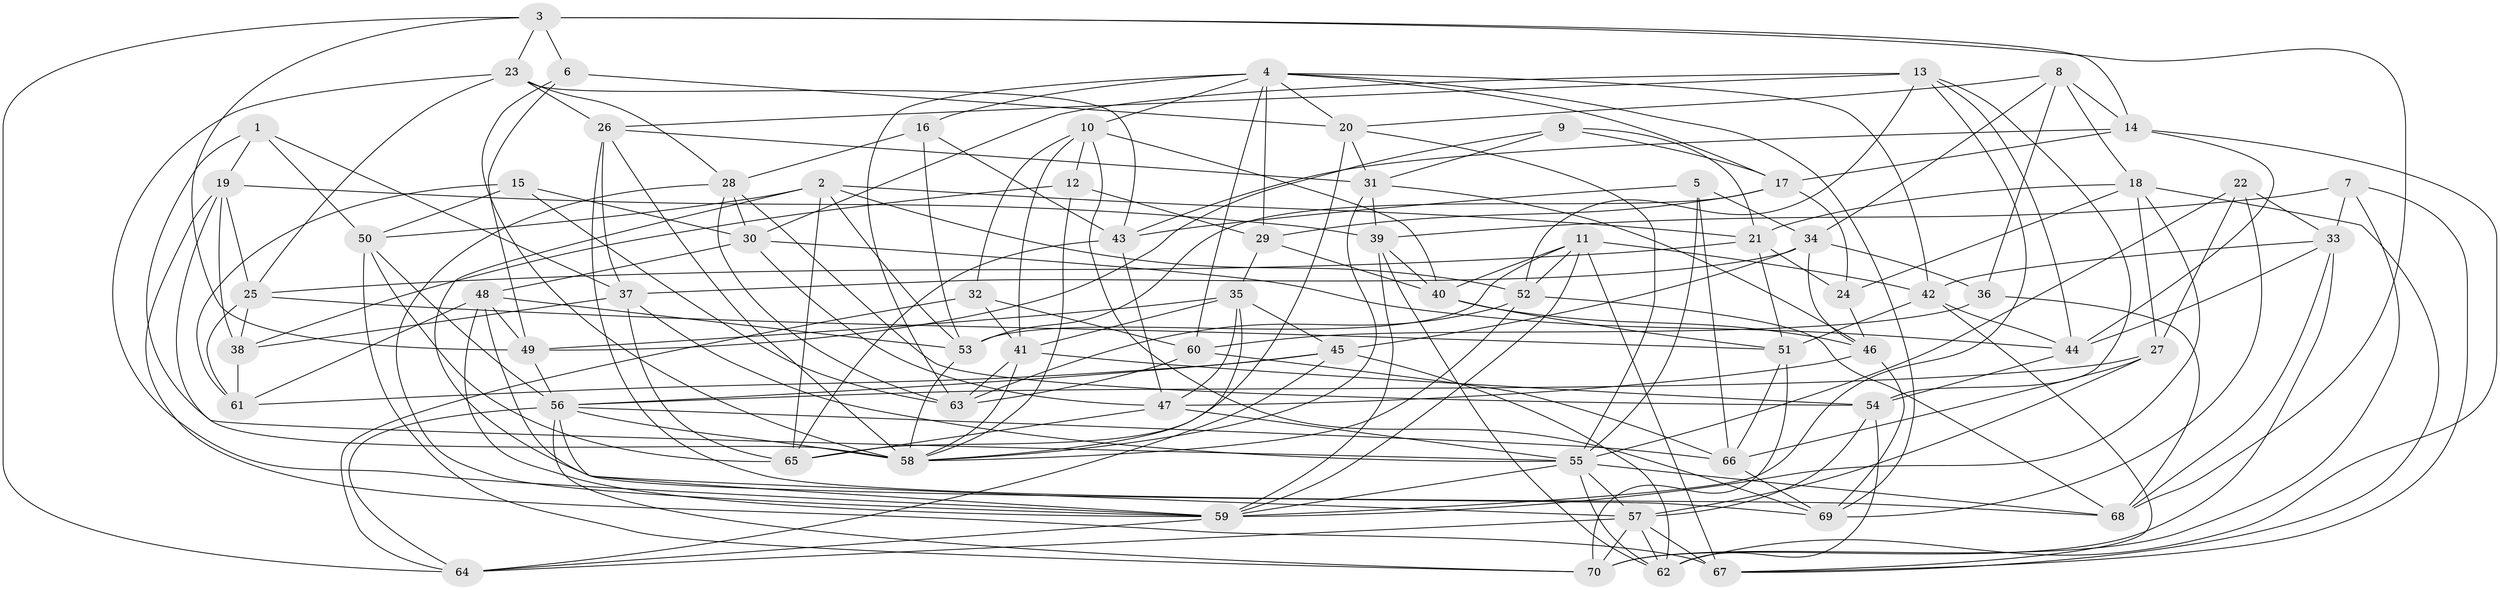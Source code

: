 // original degree distribution, {4: 1.0}
// Generated by graph-tools (version 1.1) at 2025/27/03/09/25 03:27:01]
// undirected, 70 vertices, 205 edges
graph export_dot {
graph [start="1"]
  node [color=gray90,style=filled];
  1;
  2;
  3;
  4;
  5;
  6;
  7;
  8;
  9;
  10;
  11;
  12;
  13;
  14;
  15;
  16;
  17;
  18;
  19;
  20;
  21;
  22;
  23;
  24;
  25;
  26;
  27;
  28;
  29;
  30;
  31;
  32;
  33;
  34;
  35;
  36;
  37;
  38;
  39;
  40;
  41;
  42;
  43;
  44;
  45;
  46;
  47;
  48;
  49;
  50;
  51;
  52;
  53;
  54;
  55;
  56;
  57;
  58;
  59;
  60;
  61;
  62;
  63;
  64;
  65;
  66;
  67;
  68;
  69;
  70;
  1 -- 19 [weight=1.0];
  1 -- 37 [weight=1.0];
  1 -- 50 [weight=1.0];
  1 -- 55 [weight=1.0];
  2 -- 21 [weight=1.0];
  2 -- 50 [weight=1.0];
  2 -- 52 [weight=1.0];
  2 -- 53 [weight=1.0];
  2 -- 65 [weight=1.0];
  2 -- 69 [weight=1.0];
  3 -- 6 [weight=1.0];
  3 -- 14 [weight=1.0];
  3 -- 23 [weight=1.0];
  3 -- 49 [weight=1.0];
  3 -- 64 [weight=1.0];
  3 -- 68 [weight=1.0];
  4 -- 10 [weight=1.0];
  4 -- 16 [weight=1.0];
  4 -- 17 [weight=1.0];
  4 -- 20 [weight=1.0];
  4 -- 29 [weight=2.0];
  4 -- 42 [weight=1.0];
  4 -- 60 [weight=1.0];
  4 -- 63 [weight=1.0];
  4 -- 69 [weight=1.0];
  5 -- 34 [weight=1.0];
  5 -- 43 [weight=1.0];
  5 -- 55 [weight=1.0];
  5 -- 66 [weight=1.0];
  6 -- 20 [weight=1.0];
  6 -- 49 [weight=1.0];
  6 -- 58 [weight=1.0];
  7 -- 33 [weight=1.0];
  7 -- 39 [weight=1.0];
  7 -- 67 [weight=1.0];
  7 -- 70 [weight=1.0];
  8 -- 14 [weight=1.0];
  8 -- 18 [weight=1.0];
  8 -- 20 [weight=1.0];
  8 -- 34 [weight=1.0];
  8 -- 36 [weight=2.0];
  9 -- 17 [weight=1.0];
  9 -- 21 [weight=1.0];
  9 -- 31 [weight=1.0];
  9 -- 49 [weight=1.0];
  10 -- 12 [weight=1.0];
  10 -- 32 [weight=1.0];
  10 -- 40 [weight=1.0];
  10 -- 41 [weight=1.0];
  10 -- 69 [weight=1.0];
  11 -- 40 [weight=1.0];
  11 -- 42 [weight=1.0];
  11 -- 52 [weight=1.0];
  11 -- 53 [weight=1.0];
  11 -- 59 [weight=1.0];
  11 -- 67 [weight=1.0];
  12 -- 29 [weight=1.0];
  12 -- 38 [weight=1.0];
  12 -- 58 [weight=1.0];
  13 -- 26 [weight=1.0];
  13 -- 30 [weight=1.0];
  13 -- 44 [weight=1.0];
  13 -- 52 [weight=1.0];
  13 -- 54 [weight=1.0];
  13 -- 59 [weight=1.0];
  14 -- 17 [weight=1.0];
  14 -- 43 [weight=1.0];
  14 -- 44 [weight=1.0];
  14 -- 62 [weight=1.0];
  15 -- 30 [weight=1.0];
  15 -- 50 [weight=1.0];
  15 -- 61 [weight=1.0];
  15 -- 63 [weight=1.0];
  16 -- 28 [weight=1.0];
  16 -- 43 [weight=1.0];
  16 -- 53 [weight=1.0];
  17 -- 24 [weight=1.0];
  17 -- 29 [weight=1.0];
  17 -- 53 [weight=1.0];
  18 -- 21 [weight=1.0];
  18 -- 24 [weight=1.0];
  18 -- 27 [weight=1.0];
  18 -- 59 [weight=1.0];
  18 -- 67 [weight=1.0];
  19 -- 25 [weight=1.0];
  19 -- 38 [weight=1.0];
  19 -- 39 [weight=1.0];
  19 -- 58 [weight=1.0];
  19 -- 67 [weight=1.0];
  20 -- 31 [weight=1.0];
  20 -- 55 [weight=1.0];
  20 -- 65 [weight=1.0];
  21 -- 24 [weight=1.0];
  21 -- 25 [weight=1.0];
  21 -- 51 [weight=1.0];
  22 -- 27 [weight=1.0];
  22 -- 33 [weight=1.0];
  22 -- 55 [weight=1.0];
  22 -- 69 [weight=1.0];
  23 -- 25 [weight=1.0];
  23 -- 26 [weight=1.0];
  23 -- 28 [weight=1.0];
  23 -- 43 [weight=1.0];
  23 -- 59 [weight=1.0];
  24 -- 46 [weight=1.0];
  25 -- 38 [weight=1.0];
  25 -- 51 [weight=1.0];
  25 -- 61 [weight=1.0];
  26 -- 31 [weight=1.0];
  26 -- 37 [weight=1.0];
  26 -- 58 [weight=1.0];
  26 -- 68 [weight=1.0];
  27 -- 56 [weight=2.0];
  27 -- 57 [weight=1.0];
  27 -- 66 [weight=1.0];
  28 -- 30 [weight=1.0];
  28 -- 54 [weight=1.0];
  28 -- 59 [weight=1.0];
  28 -- 63 [weight=1.0];
  29 -- 35 [weight=1.0];
  29 -- 40 [weight=1.0];
  30 -- 44 [weight=1.0];
  30 -- 47 [weight=1.0];
  30 -- 48 [weight=1.0];
  31 -- 39 [weight=1.0];
  31 -- 46 [weight=1.0];
  31 -- 58 [weight=1.0];
  32 -- 41 [weight=1.0];
  32 -- 60 [weight=1.0];
  32 -- 64 [weight=1.0];
  33 -- 42 [weight=1.0];
  33 -- 44 [weight=1.0];
  33 -- 68 [weight=1.0];
  33 -- 70 [weight=1.0];
  34 -- 36 [weight=1.0];
  34 -- 37 [weight=1.0];
  34 -- 45 [weight=1.0];
  34 -- 46 [weight=1.0];
  35 -- 41 [weight=1.0];
  35 -- 45 [weight=1.0];
  35 -- 47 [weight=1.0];
  35 -- 49 [weight=1.0];
  35 -- 58 [weight=1.0];
  36 -- 60 [weight=2.0];
  36 -- 68 [weight=1.0];
  37 -- 38 [weight=1.0];
  37 -- 55 [weight=1.0];
  37 -- 65 [weight=1.0];
  38 -- 61 [weight=2.0];
  39 -- 40 [weight=1.0];
  39 -- 59 [weight=1.0];
  39 -- 62 [weight=1.0];
  40 -- 46 [weight=1.0];
  40 -- 51 [weight=1.0];
  41 -- 54 [weight=1.0];
  41 -- 58 [weight=1.0];
  41 -- 63 [weight=1.0];
  42 -- 44 [weight=1.0];
  42 -- 51 [weight=1.0];
  42 -- 67 [weight=1.0];
  43 -- 47 [weight=1.0];
  43 -- 65 [weight=1.0];
  44 -- 54 [weight=1.0];
  45 -- 56 [weight=1.0];
  45 -- 61 [weight=1.0];
  45 -- 62 [weight=1.0];
  45 -- 64 [weight=1.0];
  46 -- 47 [weight=1.0];
  46 -- 69 [weight=1.0];
  47 -- 55 [weight=1.0];
  47 -- 65 [weight=1.0];
  48 -- 49 [weight=1.0];
  48 -- 53 [weight=1.0];
  48 -- 57 [weight=1.0];
  48 -- 59 [weight=1.0];
  48 -- 61 [weight=1.0];
  49 -- 56 [weight=1.0];
  50 -- 56 [weight=1.0];
  50 -- 65 [weight=1.0];
  50 -- 70 [weight=1.0];
  51 -- 66 [weight=1.0];
  51 -- 70 [weight=1.0];
  52 -- 58 [weight=1.0];
  52 -- 63 [weight=1.0];
  52 -- 68 [weight=1.0];
  53 -- 58 [weight=1.0];
  54 -- 57 [weight=1.0];
  54 -- 62 [weight=1.0];
  55 -- 57 [weight=1.0];
  55 -- 59 [weight=1.0];
  55 -- 62 [weight=1.0];
  55 -- 68 [weight=1.0];
  56 -- 58 [weight=1.0];
  56 -- 59 [weight=1.0];
  56 -- 64 [weight=1.0];
  56 -- 66 [weight=1.0];
  56 -- 70 [weight=1.0];
  57 -- 62 [weight=1.0];
  57 -- 64 [weight=1.0];
  57 -- 67 [weight=1.0];
  57 -- 70 [weight=1.0];
  59 -- 64 [weight=1.0];
  60 -- 63 [weight=1.0];
  60 -- 66 [weight=1.0];
  66 -- 69 [weight=1.0];
}
